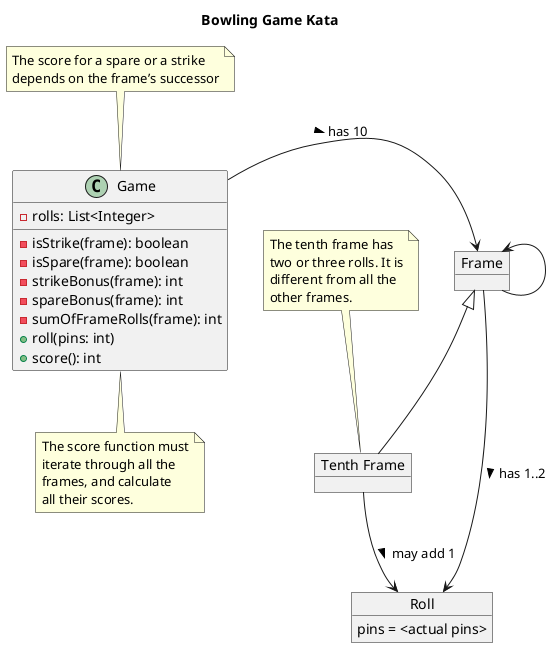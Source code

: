 @startuml KataBowlingEffectiveArchitecture

title Bowling Game Kata

class Game {
    -rolls: List<Integer>
    -isStrike(frame): boolean
    -isSpare(frame): boolean
    -strikeBonus(frame): int
    -spareBonus(frame): int
    -sumOfFrameRolls(frame): int
    +roll(pins: int)
    +score(): int
}
note bottom : The score function must\niterate through all the\nframes, and calculate\nall their scores.
note top of Game: The score for a spare or a strike\ndepends on the frame’s successor

object Frame
object "Tenth Frame" as TenthFrame
note top : The tenth frame has\ntwo or three rolls. It is\ndifferent from all the\nother frames.

Game -> Frame : has 10 >
Frame -up-> Frame
Frame <|-- TenthFrame

object Roll {
    pins = <actual pins>
}

TenthFrame --> Roll : may add 1 >
Frame --> Roll : has 1..2 >

@enduml